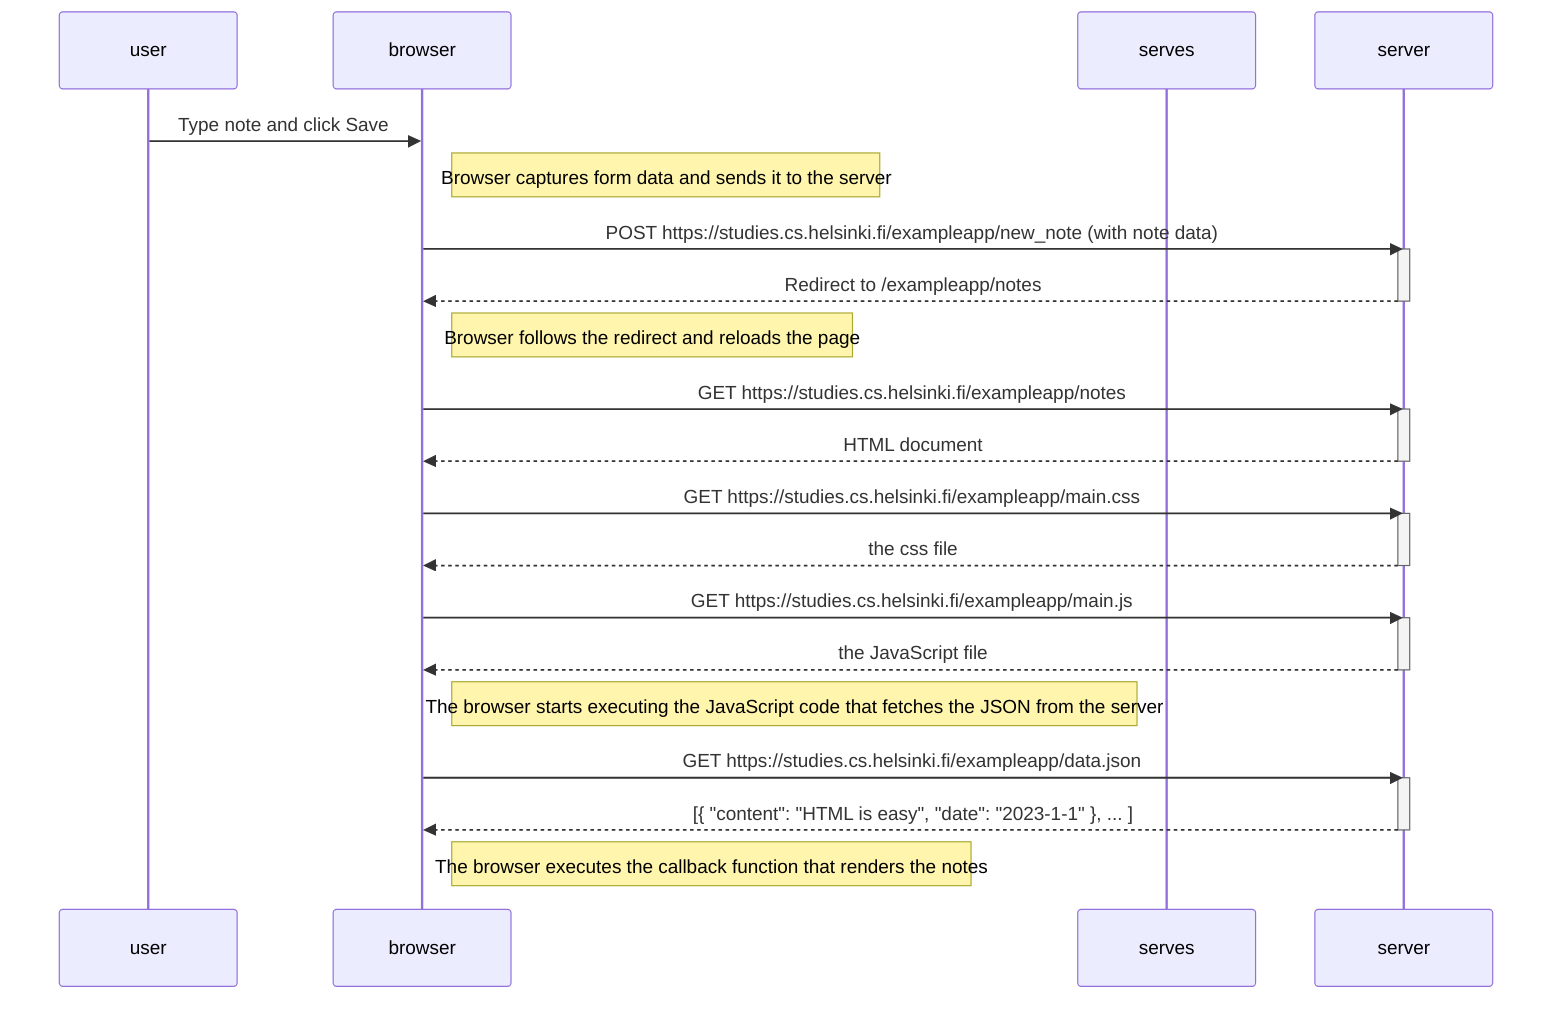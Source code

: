 sequenceDiagram
    participant user
    participant browser
    participant serves

    user->>browser: Type note and click Save
    Note right of browser: Browser captures form data and sends it to the server

    browser->>server: POST https://studies.cs.helsinki.fi/exampleapp/new_note (with note data)
    activate server
    server-->>browser: Redirect to /exampleapp/notes
    deactivate server

    Note right of browser: Browser follows the redirect and reloads the page

    browser->>server: GET https://studies.cs.helsinki.fi/exampleapp/notes
    activate server
    server-->>browser: HTML document
    deactivate server

    browser->>server: GET https://studies.cs.helsinki.fi/exampleapp/main.css
    activate server
    server-->>browser: the css file
    deactivate server

    browser->>server: GET https://studies.cs.helsinki.fi/exampleapp/main.js
    activate server
    server-->>browser: the JavaScript file
    deactivate server

    Note right of browser: The browser starts executing the JavaScript code that fetches the JSON from the server

    browser->>server: GET https://studies.cs.helsinki.fi/exampleapp/data.json
    activate server
    server-->>browser: [{ "content": "HTML is easy", "date": "2023-1-1" }, ... ]
    deactivate server

    Note right of browser: The browser executes the callback function that renders the notes